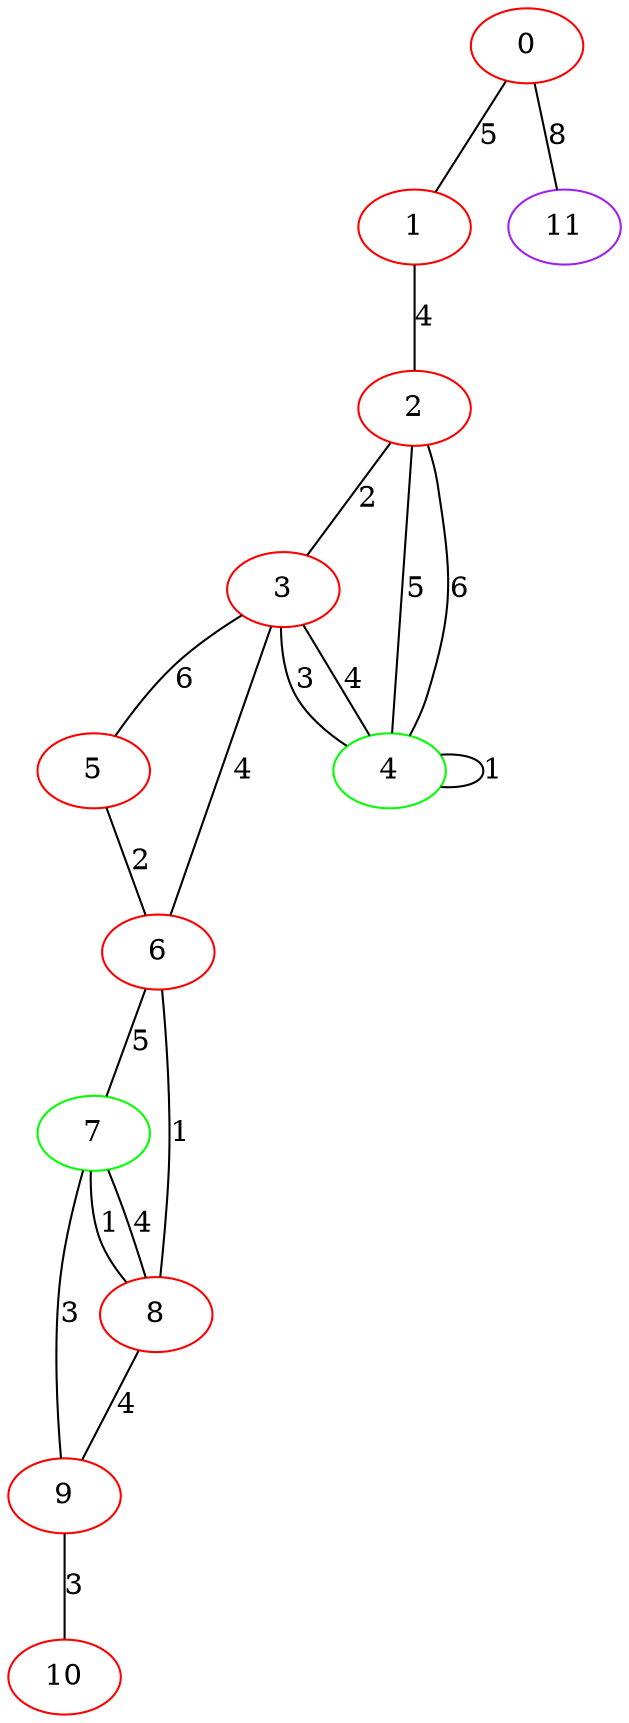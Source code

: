 graph "" {
0 [color=red, weight=1];
1 [color=red, weight=1];
2 [color=red, weight=1];
3 [color=red, weight=1];
4 [color=green, weight=2];
5 [color=red, weight=1];
6 [color=red, weight=1];
7 [color=green, weight=2];
8 [color=red, weight=1];
9 [color=red, weight=1];
10 [color=red, weight=1];
11 [color=purple, weight=4];
0 -- 1  [key=0, label=5];
0 -- 11  [key=0, label=8];
1 -- 2  [key=0, label=4];
2 -- 3  [key=0, label=2];
2 -- 4  [key=0, label=5];
2 -- 4  [key=1, label=6];
3 -- 4  [key=0, label=3];
3 -- 4  [key=1, label=4];
3 -- 5  [key=0, label=6];
3 -- 6  [key=0, label=4];
4 -- 4  [key=0, label=1];
5 -- 6  [key=0, label=2];
6 -- 8  [key=0, label=1];
6 -- 7  [key=0, label=5];
7 -- 8  [key=0, label=4];
7 -- 8  [key=1, label=1];
7 -- 9  [key=0, label=3];
8 -- 9  [key=0, label=4];
9 -- 10  [key=0, label=3];
}
